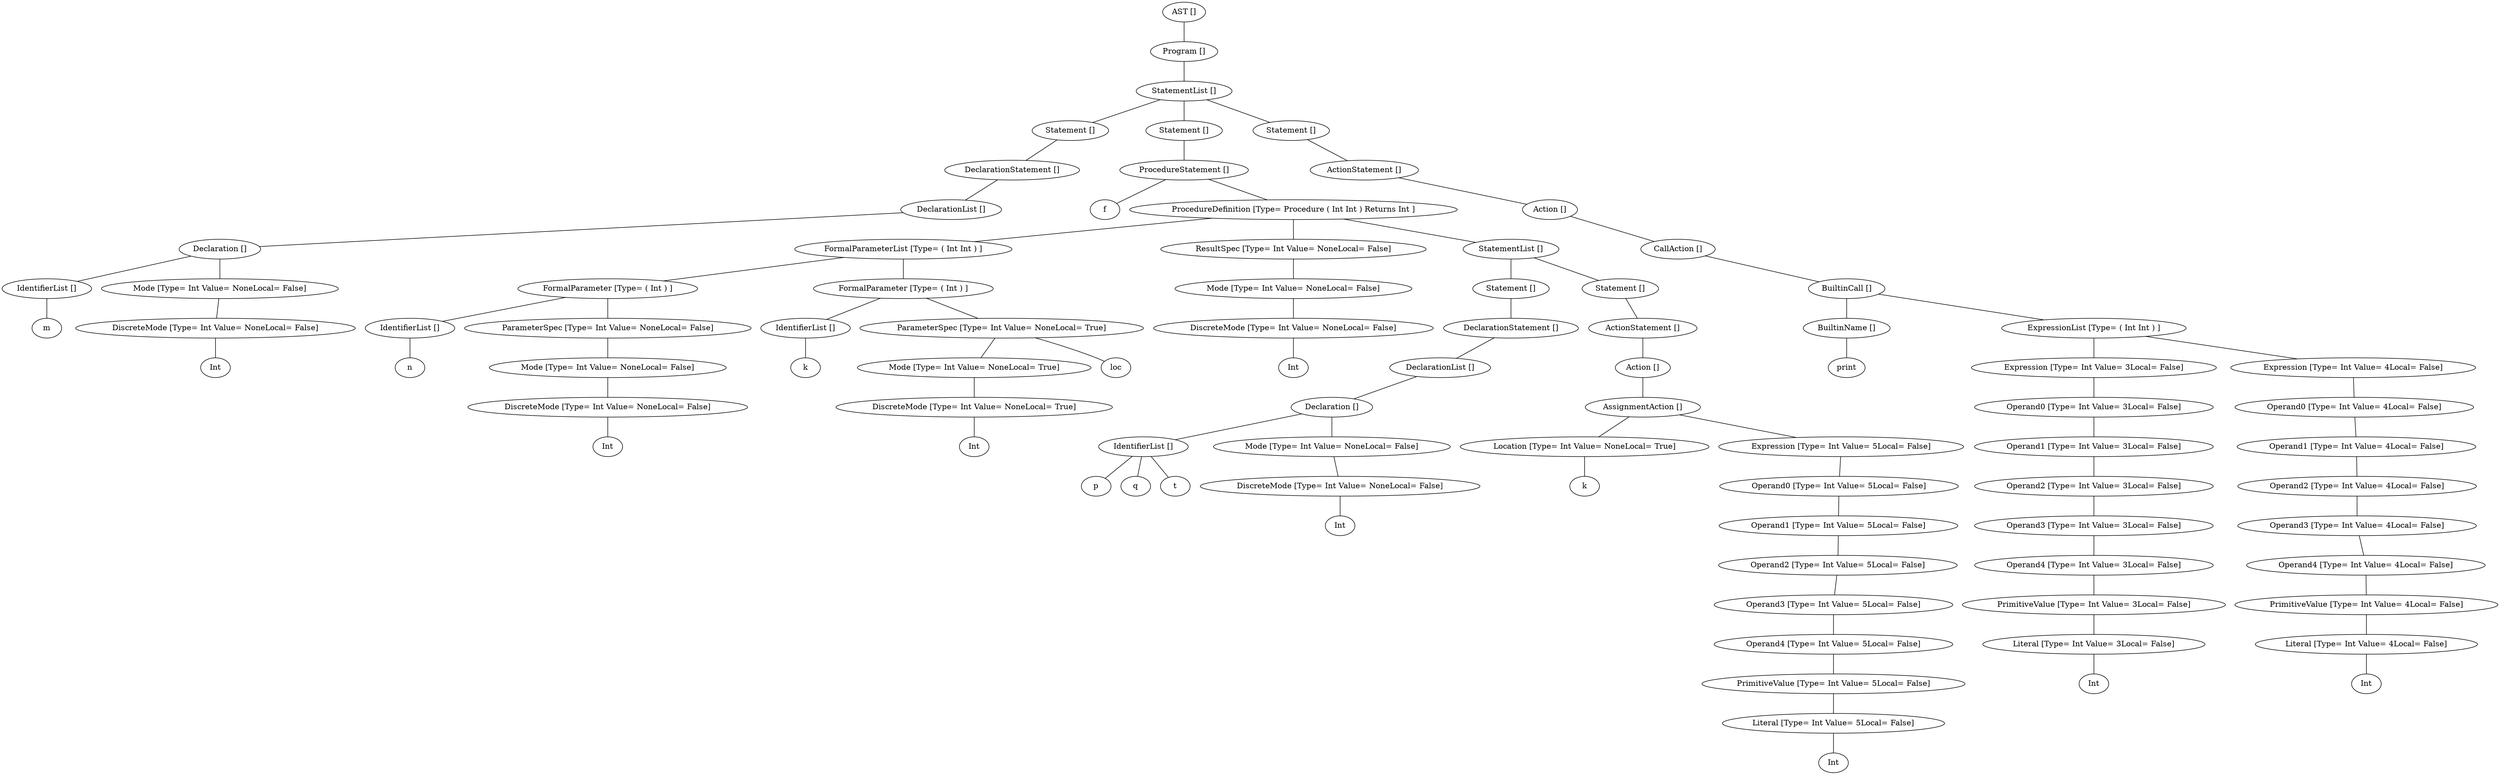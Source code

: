 graph G {
140272018852048 [label="AST []"];
140272018849976 [label="AST None"];
140272018852048 -- 140272018849976;
140272018849976 [label="Program []"];
140272018389704 [label="Program None"];
140272018849976 -- 140272018389704;
140272018389704 [label="StatementList []"];
140272018799920 [label="StatementList None"];
140272018389704 -- 140272018799920;
140272018799920 [label="Statement []"];
140272018851768 [label="Statement None"];
140272018799920 -- 140272018851768;
140272018851768 [label="DeclarationStatement []"];
140272018851320 [label="DeclarationStatement None"];
140272018851768 -- 140272018851320;
140272018851320 [label="DeclarationList []"];
140272018852216 [label="DeclarationList None"];
140272018851320 -- 140272018852216;
140272018852216 [label="Declaration []"];
140272018798296 [label="Declaration None"];
140272018852216 -- 140272018798296;
140272018798296 [label="IdentifierList []"];
12405812669187519811 [label=m];
140272018798296 -- 12405812669187519811;
140272018798016 [label="Declaration None"];
140272018852216 -- 140272018798016;
140272018798016 [label="Mode [Type= Int Value= NoneLocal= False]"];
140272018798464 [label="Mode Int"];
140272018798016 -- 140272018798464;
140272018798464 [label="DiscreteMode [Type= Int Value= NoneLocal= False]"];
12664443793214027007 [label=Int];
140272018798464 -- 12664443793214027007;
140272018852160 [label="StatementList None"];
140272018389704 -- 140272018852160;
140272018852160 [label="Statement []"];
140272018852384 [label="Statement None"];
140272018852160 -- 140272018852384;
140272018852384 [label="ProcedureStatement []"];
9414109547136866293 [label=f];
140272018852384 -- 9414109547136866293;
140272018387744 [label="ProcedureStatement None"];
140272018852384 -- 140272018387744;
140272018387744 [label="ProcedureDefinition [Type= Procedure ( Int Int ) Returns Int ]"];
140272018853280 [label="ProcedureDefinition Procedure ( Int Int ) Returns Int"];
140272018387744 -- 140272018853280;
140272018853280 [label="FormalParameterList [Type= ( Int Int ) ]"];
140272018852664 [label="FormalParameterList ( Int Int )"];
140272018853280 -- 140272018852664;
140272018852664 [label="FormalParameter [Type= ( Int ) ]"];
140272018851712 [label="FormalParameter ( Int )"];
140272018852664 -- 140272018851712;
140272018851712 [label="IdentifierList []"];
11898294911709061101 [label=n];
140272018851712 -- 11898294911709061101;
140272018853448 [label="FormalParameter ( Int )"];
140272018852664 -- 140272018853448;
140272018853448 [label="ParameterSpec [Type= Int Value= NoneLocal= False]"];
140272018851824 [label="ParameterSpec Int"];
140272018853448 -- 140272018851824;
140272018851824 [label="Mode [Type= Int Value= NoneLocal= False]"];
140272018851880 [label="Mode Int"];
140272018851824 -- 140272018851880;
140272018851880 [label="DiscreteMode [Type= Int Value= NoneLocal= False]"];
13024164405666204081 [label=Int];
140272018851880 -- 13024164405666204081;
140272018853336 [label="FormalParameterList ( Int Int )"];
140272018853280 -- 140272018853336;
140272018853336 [label="FormalParameter [Type= ( Int ) ]"];
140272018852888 [label="FormalParameter ( Int )"];
140272018853336 -- 140272018852888;
140272018852888 [label="IdentifierList []"];
12513867456062473003 [label=k];
140272018852888 -- 12513867456062473003;
140272018852944 [label="FormalParameter ( Int )"];
140272018853336 -- 140272018852944;
140272018852944 [label="ParameterSpec [Type= Int Value= NoneLocal= True]"];
140272018852776 [label="ParameterSpec Int"];
140272018852944 -- 140272018852776;
140272018852776 [label="Mode [Type= Int Value= NoneLocal= True]"];
140272018852552 [label="Mode Int"];
140272018852776 -- 140272018852552;
140272018852552 [label="DiscreteMode [Type= Int Value= NoneLocal= True]"];
11837463294900397005 [label=Int];
140272018852552 -- 11837463294900397005;
12348117036655482096 [label=loc];
140272018852944 -- 12348117036655482096;
140272018853560 [label="ProcedureDefinition Procedure ( Int Int ) Returns Int"];
140272018387744 -- 140272018853560;
140272018853560 [label="ResultSpec [Type= Int Value= NoneLocal= False]"];
140272018852496 [label="ResultSpec Int"];
140272018853560 -- 140272018852496;
140272018852496 [label="Mode [Type= Int Value= NoneLocal= False]"];
140272018852720 [label="Mode Int"];
140272018852496 -- 140272018852720;
140272018852720 [label="DiscreteMode [Type= Int Value= NoneLocal= False]"];
10900833486599059595 [label=Int];
140272018852720 -- 10900833486599059595;
140272018388136 [label="ProcedureDefinition Procedure ( Int Int ) Returns Int"];
140272018387744 -- 140272018388136;
140272018388136 [label="StatementList []"];
140272018387800 [label="StatementList None"];
140272018388136 -- 140272018387800;
140272018387800 [label="Statement []"];
140272018387912 [label="Statement None"];
140272018387800 -- 140272018387912;
140272018387912 [label="DeclarationStatement []"];
140272018853672 [label="DeclarationStatement None"];
140272018387912 -- 140272018853672;
140272018853672 [label="DeclarationList []"];
140272018853840 [label="DeclarationList None"];
140272018853672 -- 140272018853840;
140272018853840 [label="Declaration []"];
140272018853784 [label="Declaration None"];
140272018853840 -- 140272018853784;
140272018853784 [label="IdentifierList []"];
12912948366572555943 [label=p];
140272018853784 -- 12912948366572555943;
13113550411585205232 [label=q];
140272018853784 -- 13113550411585205232;
12910659069383584223 [label=t];
140272018853784 -- 12910659069383584223;
140272018387856 [label="Declaration None"];
140272018853840 -- 140272018387856;
140272018387856 [label="Mode [Type= Int Value= NoneLocal= False]"];
140272018852328 [label="Mode Int"];
140272018387856 -- 140272018852328;
140272018852328 [label="DiscreteMode [Type= Int Value= NoneLocal= False]"];
12397944037241095089 [label=Int];
140272018852328 -- 12397944037241095089;
140272018388976 [label="StatementList None"];
140272018388136 -- 140272018388976;
140272018388976 [label="Statement []"];
140272018388920 [label="Statement None"];
140272018388976 -- 140272018388920;
140272018388920 [label="ActionStatement []"];
140272018387464 [label="ActionStatement None"];
140272018388920 -- 140272018387464;
140272018387464 [label="Action []"];
140272018388808 [label="Action None"];
140272018387464 -- 140272018388808;
140272018388808 [label="AssignmentAction []"];
140272018387968 [label="AssignmentAction None"];
140272018388808 -- 140272018387968;
140272018387968 [label="Location [Type= Int Value= NoneLocal= True]"];
10851168925230564386 [label=k];
140272018387968 -- 10851168925230564386;
140272018388640 [label="AssignmentAction None"];
140272018388808 -- 140272018388640;
140272018388640 [label="Expression [Type= Int Value= 5Local= False]"];
140272018388696 [label="Expression Int"];
140272018388640 -- 140272018388696;
140272018388696 [label="Operand0 [Type= Int Value= 5Local= False]"];
140272018388584 [label="Operand0 Int"];
140272018388696 -- 140272018388584;
140272018388584 [label="Operand1 [Type= Int Value= 5Local= False]"];
140272018388528 [label="Operand1 Int"];
140272018388584 -- 140272018388528;
140272018388528 [label="Operand2 [Type= Int Value= 5Local= False]"];
140272018388416 [label="Operand2 Int"];
140272018388528 -- 140272018388416;
140272018388416 [label="Operand3 [Type= Int Value= 5Local= False]"];
140272018388360 [label="Operand3 Int"];
140272018388416 -- 140272018388360;
140272018388360 [label="Operand4 [Type= Int Value= 5Local= False]"];
140272018388248 [label="Operand4 Int"];
140272018388360 -- 140272018388248;
140272018388248 [label="PrimitiveValue [Type= Int Value= 5Local= False]"];
140272018388192 [label="PrimitiveValue Int"];
140272018388248 -- 140272018388192;
140272018388192 [label="Literal [Type= Int Value= 5Local= False]"];
12520198426534194023 [label=Int];
140272018388192 -- 12520198426534194023;
140272018851992 [label="StatementList None"];
140272018389704 -- 140272018851992;
140272018851992 [label="Statement []"];
140272018388752 [label="Statement None"];
140272018851992 -- 140272018388752;
140272018388752 [label="ActionStatement []"];
140272018390600 [label="ActionStatement None"];
140272018388752 -- 140272018390600;
140272018390600 [label="Action []"];
140272018853056 [label="Action None"];
140272018390600 -- 140272018853056;
140272018853056 [label="CallAction []"];
140272018389368 [label="CallAction None"];
140272018853056 -- 140272018389368;
140272018389368 [label="BuiltinCall []"];
140272018798240 [label="BuiltinCall None"];
140272018389368 -- 140272018798240;
140272018798240 [label="BuiltinName []"];
13175302846026227571 [label=print];
140272018798240 -- 13175302846026227571;
140272018390264 [label="BuiltinCall None"];
140272018389368 -- 140272018390264;
140272018390264 [label="ExpressionList [Type= ( Int Int ) ]"];
140272018389032 [label="ExpressionList ( Int Int )"];
140272018390264 -- 140272018389032;
140272018389032 [label="Expression [Type= Int Value= 3Local= False]"];
140272018388304 [label="Expression Int"];
140272018389032 -- 140272018388304;
140272018388304 [label="Operand0 [Type= Int Value= 3Local= False]"];
140272018387688 [label="Operand0 Int"];
140272018388304 -- 140272018387688;
140272018387688 [label="Operand1 [Type= Int Value= 3Local= False]"];
140272018389088 [label="Operand1 Int"];
140272018387688 -- 140272018389088;
140272018389088 [label="Operand2 [Type= Int Value= 3Local= False]"];
140272018389200 [label="Operand2 Int"];
140272018389088 -- 140272018389200;
140272018389200 [label="Operand3 [Type= Int Value= 3Local= False]"];
140272018851488 [label="Operand3 Int"];
140272018389200 -- 140272018851488;
140272018851488 [label="Operand4 [Type= Int Value= 3Local= False]"];
140272018853392 [label="Operand4 Int"];
140272018851488 -- 140272018853392;
140272018853392 [label="PrimitiveValue [Type= Int Value= 3Local= False]"];
140272018389256 [label="PrimitiveValue Int"];
140272018853392 -- 140272018389256;
140272018389256 [label="Literal [Type= Int Value= 3Local= False]"];
11612300186259194681 [label=Int];
140272018389256 -- 11612300186259194681;
140272018390320 [label="ExpressionList ( Int Int )"];
140272018390264 -- 140272018390320;
140272018390320 [label="Expression [Type= Int Value= 4Local= False]"];
140272018390096 [label="Expression Int"];
140272018390320 -- 140272018390096;
140272018390096 [label="Operand0 [Type= Int Value= 4Local= False]"];
140272018390152 [label="Operand0 Int"];
140272018390096 -- 140272018390152;
140272018390152 [label="Operand1 [Type= Int Value= 4Local= False]"];
140272018390040 [label="Operand1 Int"];
140272018390152 -- 140272018390040;
140272018390040 [label="Operand2 [Type= Int Value= 4Local= False]"];
140272018389984 [label="Operand2 Int"];
140272018390040 -- 140272018389984;
140272018389984 [label="Operand3 [Type= Int Value= 4Local= False]"];
140272018389760 [label="Operand3 Int"];
140272018389984 -- 140272018389760;
140272018389760 [label="Operand4 [Type= Int Value= 4Local= False]"];
140272018389592 [label="Operand4 Int"];
140272018389760 -- 140272018389592;
140272018389592 [label="PrimitiveValue [Type= Int Value= 4Local= False]"];
140272018389424 [label="PrimitiveValue Int"];
140272018389592 -- 140272018389424;
140272018389424 [label="Literal [Type= Int Value= 4Local= False]"];
12049947385925967270 [label=Int];
140272018389424 -- 12049947385925967270;
}
